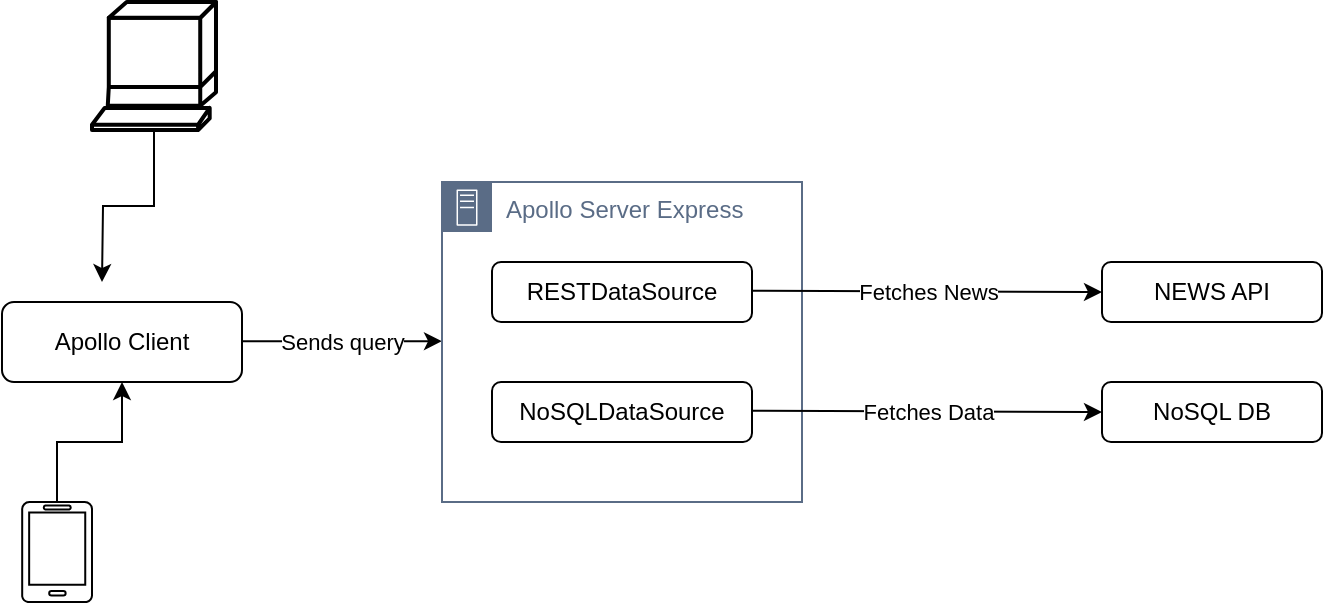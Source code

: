 <mxfile>
    <diagram id="rYKLgkdLWJwsK36QCqiw" name="Page-1">
        <mxGraphModel dx="103" dy="680" grid="1" gridSize="10" guides="1" tooltips="1" connect="1" arrows="1" fold="1" page="1" pageScale="1" pageWidth="827" pageHeight="1169" math="0" shadow="0">
            <root>
                <mxCell id="0"/>
                <mxCell id="1" parent="0"/>
                <mxCell id="2" value="Apollo Client" style="rounded=1;whiteSpace=wrap;html=1;spacing=0;" parent="1" vertex="1">
                    <mxGeometry x="80" y="360" width="120" height="40" as="geometry"/>
                </mxCell>
                <mxCell id="4" value="NEWS API" style="rounded=1;whiteSpace=wrap;html=1;spacing=0;" parent="1" vertex="1">
                    <mxGeometry x="630" y="340" width="110" height="30" as="geometry"/>
                </mxCell>
                <mxCell id="10" value="" style="endArrow=classic;html=1;" parent="1" edge="1">
                    <mxGeometry relative="1" as="geometry">
                        <mxPoint x="200" y="379.58" as="sourcePoint"/>
                        <mxPoint x="300" y="379.58" as="targetPoint"/>
                    </mxGeometry>
                </mxCell>
                <mxCell id="11" value="Sends query" style="edgeLabel;resizable=0;html=1;align=center;verticalAlign=middle;" parent="10" connectable="0" vertex="1">
                    <mxGeometry relative="1" as="geometry"/>
                </mxCell>
                <mxCell id="16" value="NoSQLDataSource" style="rounded=1;whiteSpace=wrap;html=1;spacing=0;" parent="1" vertex="1">
                    <mxGeometry x="325" y="400" width="130" height="30" as="geometry"/>
                </mxCell>
                <mxCell id="17" value="RESTDataSource" style="rounded=1;whiteSpace=wrap;html=1;spacing=0;" parent="1" vertex="1">
                    <mxGeometry x="325" y="340" width="130" height="30" as="geometry"/>
                </mxCell>
                <mxCell id="23" value="Apollo Server Express" style="points=[[0,0],[0.25,0],[0.5,0],[0.75,0],[1,0],[1,0.25],[1,0.5],[1,0.75],[1,1],[0.75,1],[0.5,1],[0.25,1],[0,1],[0,0.75],[0,0.5],[0,0.25]];outlineConnect=0;gradientColor=none;html=1;whiteSpace=wrap;fontSize=12;fontStyle=0;shape=mxgraph.aws4.group;grIcon=mxgraph.aws4.group_on_premise;strokeColor=#5A6C86;fillColor=none;verticalAlign=top;align=left;spacingLeft=30;fontColor=#5A6C86;dashed=0;labelBackgroundColor=none;" parent="1" vertex="1">
                    <mxGeometry x="300" y="300" width="180" height="160" as="geometry"/>
                </mxCell>
                <mxCell id="26" value="NoSQL DB" style="rounded=1;whiteSpace=wrap;html=1;spacing=0;" parent="1" vertex="1">
                    <mxGeometry x="630" y="400" width="110" height="30" as="geometry"/>
                </mxCell>
                <mxCell id="27" value="" style="endArrow=classic;html=1;fontColor=#f0f0f0;entryX=0;entryY=0.5;entryDx=0;entryDy=0;" parent="1" target="26" edge="1">
                    <mxGeometry relative="1" as="geometry">
                        <mxPoint x="455" y="414.41" as="sourcePoint"/>
                        <mxPoint x="555" y="414.41" as="targetPoint"/>
                    </mxGeometry>
                </mxCell>
                <mxCell id="28" value="Fetches Data" style="edgeLabel;resizable=0;html=1;align=center;verticalAlign=middle;" parent="27" connectable="0" vertex="1">
                    <mxGeometry relative="1" as="geometry"/>
                </mxCell>
                <mxCell id="29" value="" style="endArrow=classic;html=1;fontColor=#f0f0f0;entryX=0;entryY=0.5;entryDx=0;entryDy=0;" parent="1" target="4" edge="1">
                    <mxGeometry relative="1" as="geometry">
                        <mxPoint x="455" y="354.41" as="sourcePoint"/>
                        <mxPoint x="555" y="354.41" as="targetPoint"/>
                    </mxGeometry>
                </mxCell>
                <mxCell id="30" value="Fetches News" style="edgeLabel;resizable=0;html=1;align=center;verticalAlign=middle;" parent="29" connectable="0" vertex="1">
                    <mxGeometry relative="1" as="geometry"/>
                </mxCell>
                <mxCell id="43" value="" style="edgeStyle=orthogonalEdgeStyle;rounded=0;orthogonalLoop=1;jettySize=auto;html=1;fontColor=#0000CC;" parent="1" source="42" target="2" edge="1">
                    <mxGeometry relative="1" as="geometry"/>
                </mxCell>
                <mxCell id="42" value="" style="verticalLabelPosition=bottom;html=1;verticalAlign=top;align=center;shape=mxgraph.azure.mobile;pointerEvents=1;labelBackgroundColor=none;" parent="1" vertex="1">
                    <mxGeometry x="90" y="460" width="35" height="50" as="geometry"/>
                </mxCell>
                <mxCell id="55" style="edgeStyle=orthogonalEdgeStyle;rounded=0;orthogonalLoop=1;jettySize=auto;html=1;fontColor=#0000CC;" parent="1" source="54" edge="1">
                    <mxGeometry relative="1" as="geometry">
                        <mxPoint x="130" y="350" as="targetPoint"/>
                    </mxGeometry>
                </mxCell>
                <mxCell id="54" value="" style="shape=mxgraph.cisco.computers_and_peripherals.web_browser;html=1;pointerEvents=1;dashed=0;strokeWidth=2;verticalLabelPosition=bottom;verticalAlign=top;align=center;outlineConnect=0;labelBackgroundColor=none;" parent="1" vertex="1">
                    <mxGeometry x="125" y="210" width="62" height="64" as="geometry"/>
                </mxCell>
            </root>
        </mxGraphModel>
    </diagram>
</mxfile>